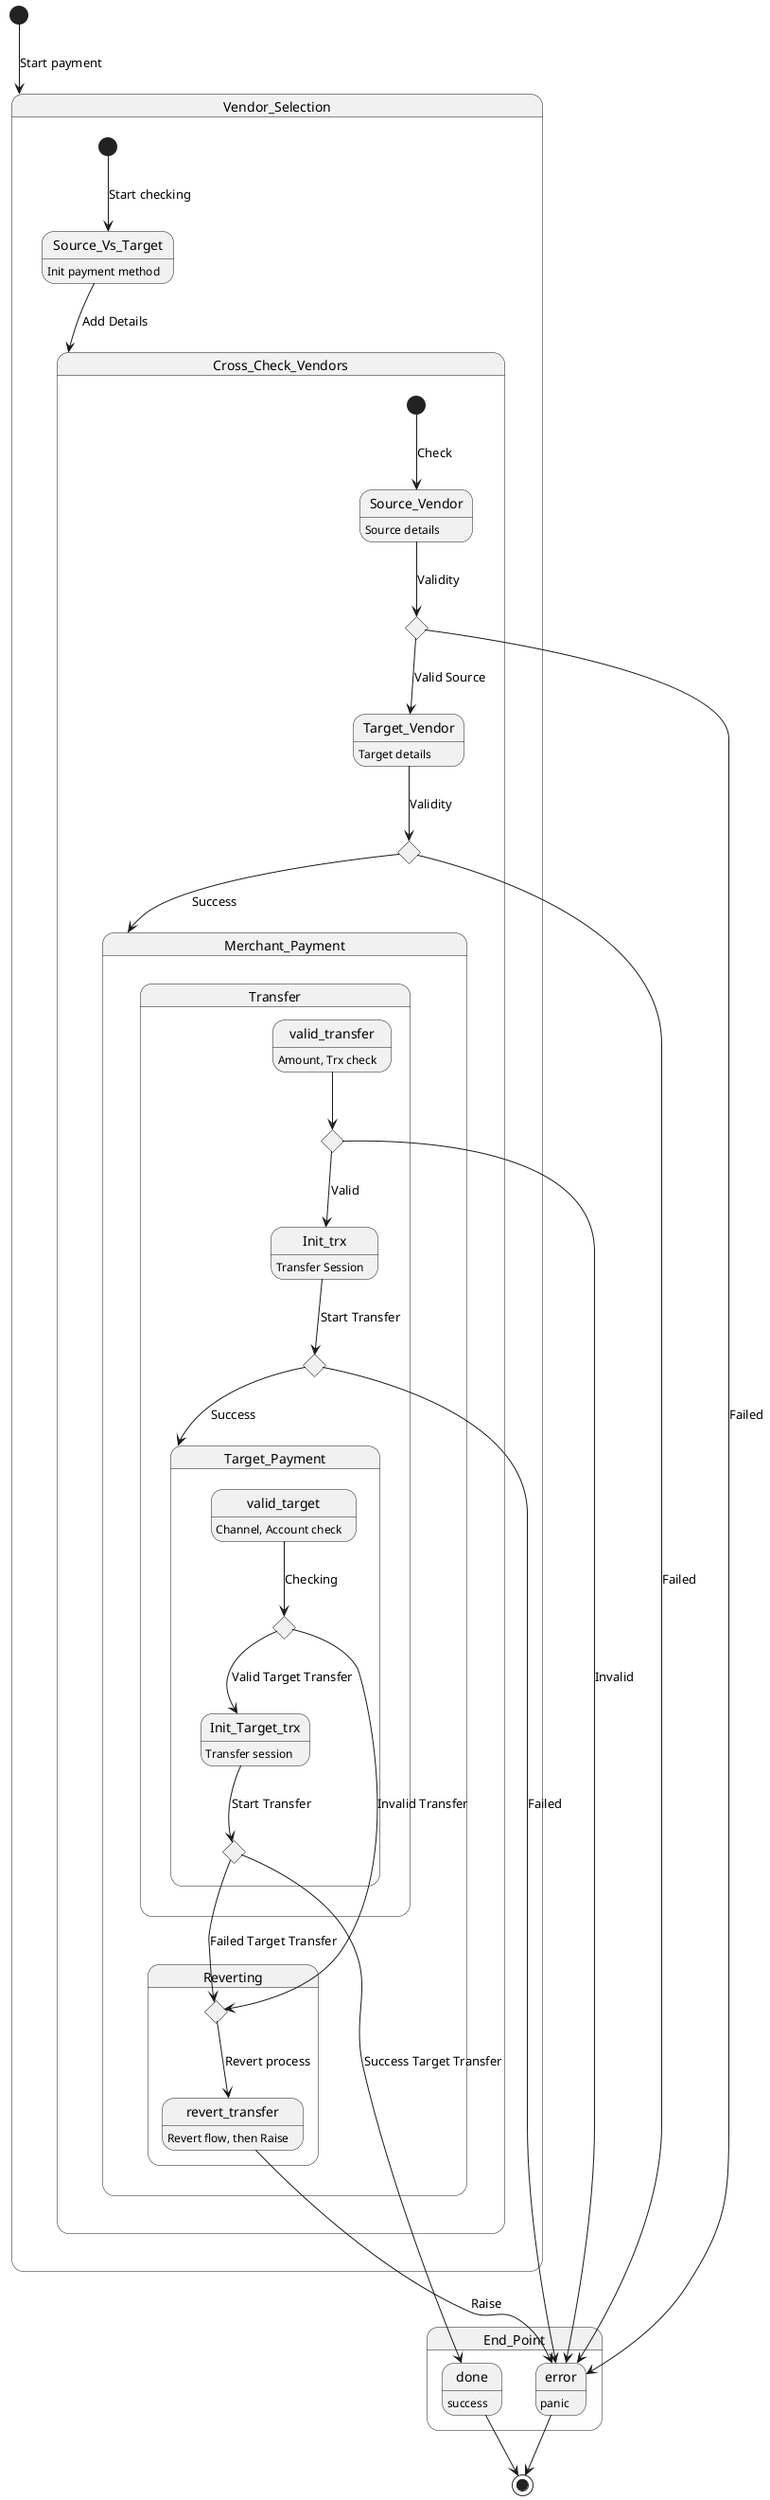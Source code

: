 @startuml
'https://plantuml.com/state-diagram
state End_Point {
    state error : panic
    state done : success
}

[*] --> Vendor_Selection : Start payment

state Vendor_Selection {
    state Source_Vs_Target : Init payment method
    [*] --> Source_Vs_Target : Start checking
    Source_Vs_Target --> Cross_Check_Vendors : Add Details

    state Cross_Check_Vendors {
        state Source_Checking <<choice>> : Validity
        state Target_Checking <<choice>> : Validity
        state Source_Vendor : Source details
        state Target_Vendor : Target details
        [*] --> Source_Vendor : Check
        Source_Vendor --> Source_Checking : Validity
        Source_Checking --> Target_Vendor : Valid Source

        Source_Checking --> error : Failed
        Target_Vendor --> Target_Checking : Validity
        Target_Checking --> error : Failed
        Target_Checking --> Merchant_Payment :Success
    }

}
state Merchant_Payment {
    state Transfer {
        state valid_transfer : Amount, Trx check
        state validity_trx <<choice>> : Validity
        state Init_trx : Transfer Session
        state complete <<choice>>: Transfer Complete
        valid_transfer --> validity_trx
        validity_trx --> error : Invalid
        validity_trx --> Init_trx : Valid
        Init_trx --> complete : Start Transfer
        complete --> error : Failed
        complete --> Target_Payment : Success
    }
    state Reverting {
        state revert<<choice>> : Transfer reverting
        state revert_transfer : Revert flow, then Raise
        revert --> revert_transfer : Revert process
        revert_transfer --> error : Raise
    }
}

state Target_Payment {
    state valid_target : Channel, Account check
    state validity_target <<choice>> : Validity
    state Init_Target_trx : Transfer session
    state Target_Trx <<choice>> : Transfer result
    valid_target --> validity_target : Checking
    validity_target --> revert : Invalid Transfer
    validity_target --> Init_Target_trx : Valid Target Transfer
    Init_Target_trx --> Target_Trx : Start Transfer
    Target_Trx --> revert : Failed Target Transfer
    Target_Trx --> done : Success Target Transfer
}
done --> [*]
error --> [*]
@enduml